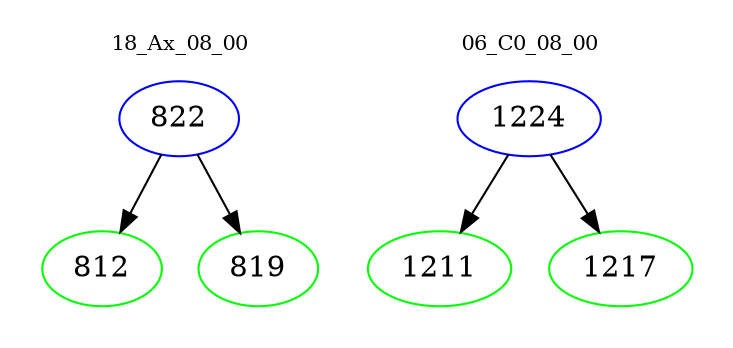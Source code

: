 digraph{
subgraph cluster_0 {
color = white
label = "18_Ax_08_00";
fontsize=10;
T0_822 [label="822", color="blue"]
T0_822 -> T0_812 [color="black"]
T0_812 [label="812", color="green"]
T0_822 -> T0_819 [color="black"]
T0_819 [label="819", color="green"]
}
subgraph cluster_1 {
color = white
label = "06_C0_08_00";
fontsize=10;
T1_1224 [label="1224", color="blue"]
T1_1224 -> T1_1211 [color="black"]
T1_1211 [label="1211", color="green"]
T1_1224 -> T1_1217 [color="black"]
T1_1217 [label="1217", color="green"]
}
}
